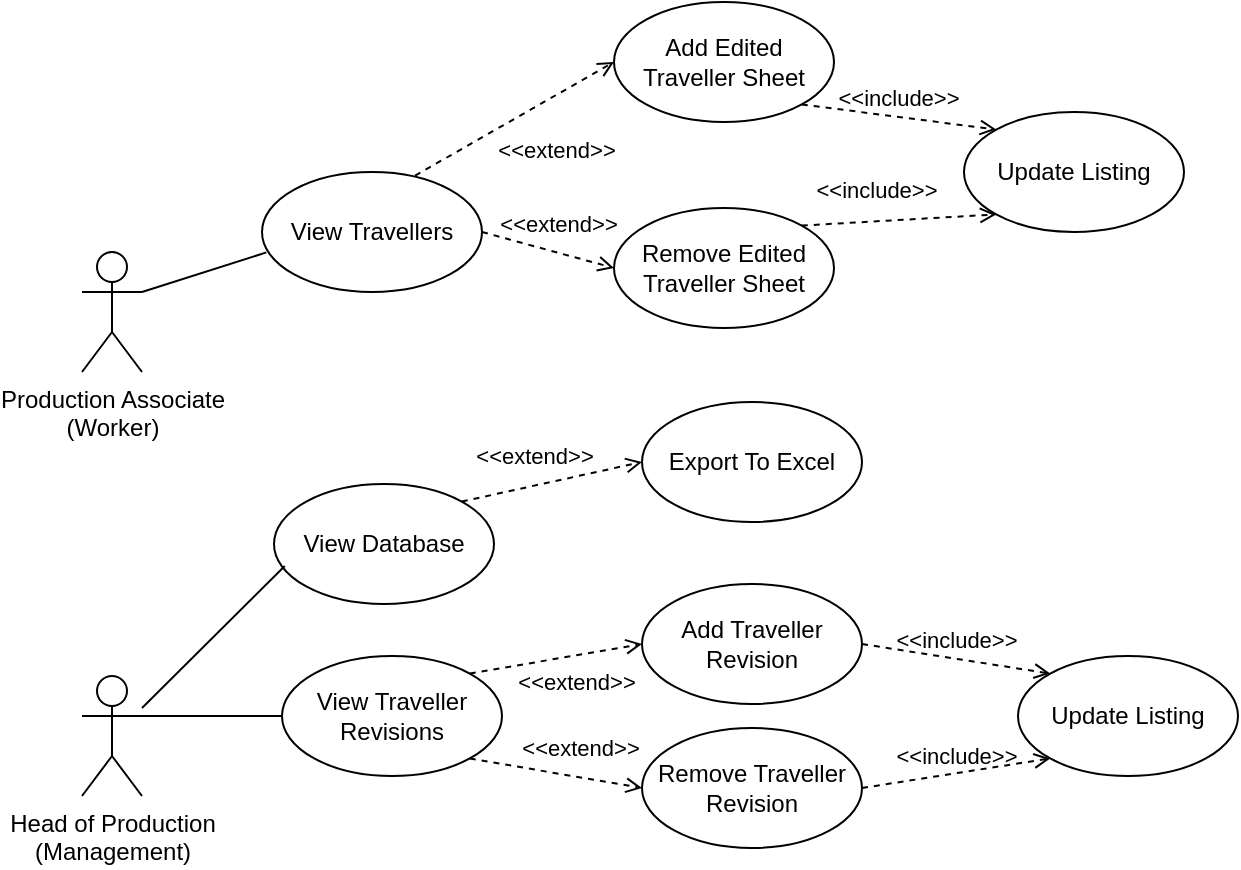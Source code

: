 <mxfile version="24.7.17">
  <diagram name="Page-1" id="FezRbKXWssPr9vuA7EPJ">
    <mxGraphModel dx="1877" dy="621" grid="0" gridSize="10" guides="1" tooltips="1" connect="1" arrows="1" fold="1" page="1" pageScale="1" pageWidth="827" pageHeight="1169" math="0" shadow="0">
      <root>
        <mxCell id="0" />
        <mxCell id="1" parent="0" />
        <mxCell id="qvUMem5sqrkyn1ycQyFO-1" value="Production Associate&lt;div&gt;(Worker)&lt;/div&gt;" style="shape=umlActor;verticalLabelPosition=bottom;verticalAlign=top;html=1;outlineConnect=0;" vertex="1" parent="1">
          <mxGeometry x="-770" y="208" width="30" height="60" as="geometry" />
        </mxCell>
        <mxCell id="qvUMem5sqrkyn1ycQyFO-2" value="Head of Production&lt;div&gt;(Management)&lt;/div&gt;" style="shape=umlActor;verticalLabelPosition=bottom;verticalAlign=top;html=1;outlineConnect=0;" vertex="1" parent="1">
          <mxGeometry x="-770" y="420" width="30" height="60" as="geometry" />
        </mxCell>
        <mxCell id="qvUMem5sqrkyn1ycQyFO-8" value="View Traveller Revisions" style="ellipse;whiteSpace=wrap;html=1;rotation=0;" vertex="1" parent="1">
          <mxGeometry x="-670" y="410" width="110" height="60" as="geometry" />
        </mxCell>
        <mxCell id="qvUMem5sqrkyn1ycQyFO-9" value="View Database" style="ellipse;whiteSpace=wrap;html=1;rotation=0;" vertex="1" parent="1">
          <mxGeometry x="-674" y="324" width="110" height="60" as="geometry" />
        </mxCell>
        <mxCell id="qvUMem5sqrkyn1ycQyFO-10" value="View Travellers" style="ellipse;whiteSpace=wrap;html=1;rotation=0;" vertex="1" parent="1">
          <mxGeometry x="-680" y="168" width="110" height="60" as="geometry" />
        </mxCell>
        <mxCell id="qvUMem5sqrkyn1ycQyFO-13" value="Add Edited Traveller Sheet" style="ellipse;whiteSpace=wrap;html=1;rotation=0;" vertex="1" parent="1">
          <mxGeometry x="-504" y="83" width="110" height="60" as="geometry" />
        </mxCell>
        <mxCell id="qvUMem5sqrkyn1ycQyFO-14" value="Remove Edited Traveller Sheet" style="ellipse;whiteSpace=wrap;html=1;rotation=0;" vertex="1" parent="1">
          <mxGeometry x="-504" y="186" width="110" height="60" as="geometry" />
        </mxCell>
        <mxCell id="qvUMem5sqrkyn1ycQyFO-15" value="&amp;lt;&amp;lt;extend&amp;gt;&amp;gt;" style="html=1;verticalAlign=bottom;labelBackgroundColor=none;endArrow=open;endFill=0;dashed=1;rounded=0;entryX=0;entryY=0.5;entryDx=0;entryDy=0;exitX=0.696;exitY=0.03;exitDx=0;exitDy=0;exitPerimeter=0;" edge="1" parent="1" source="qvUMem5sqrkyn1ycQyFO-10" target="qvUMem5sqrkyn1ycQyFO-13">
          <mxGeometry x="0.101" y="-32" width="160" relative="1" as="geometry">
            <mxPoint x="-705" y="138" as="sourcePoint" />
            <mxPoint x="-545" y="138" as="targetPoint" />
            <mxPoint as="offset" />
          </mxGeometry>
        </mxCell>
        <mxCell id="qvUMem5sqrkyn1ycQyFO-16" value="&amp;lt;&amp;lt;extend&amp;gt;&amp;gt;" style="html=1;verticalAlign=bottom;labelBackgroundColor=none;endArrow=open;endFill=0;dashed=1;rounded=0;entryX=0;entryY=0.5;entryDx=0;entryDy=0;exitX=1;exitY=0.5;exitDx=0;exitDy=0;" edge="1" parent="1" source="qvUMem5sqrkyn1ycQyFO-10" target="qvUMem5sqrkyn1ycQyFO-14">
          <mxGeometry x="0.11" y="5" width="160" relative="1" as="geometry">
            <mxPoint x="-790" y="88" as="sourcePoint" />
            <mxPoint x="-630" y="88" as="targetPoint" />
            <mxPoint as="offset" />
          </mxGeometry>
        </mxCell>
        <mxCell id="qvUMem5sqrkyn1ycQyFO-17" value="" style="endArrow=none;html=1;rounded=0;entryX=0.02;entryY=0.67;entryDx=0;entryDy=0;entryPerimeter=0;" edge="1" parent="1" target="qvUMem5sqrkyn1ycQyFO-10">
          <mxGeometry width="50" height="50" relative="1" as="geometry">
            <mxPoint x="-740" y="228" as="sourcePoint" />
            <mxPoint x="-680" y="218" as="targetPoint" />
          </mxGeometry>
        </mxCell>
        <mxCell id="qvUMem5sqrkyn1ycQyFO-18" value="" style="endArrow=none;html=1;rounded=0;entryX=0.049;entryY=0.683;entryDx=0;entryDy=0;entryPerimeter=0;" edge="1" parent="1" target="qvUMem5sqrkyn1ycQyFO-9">
          <mxGeometry width="50" height="50" relative="1" as="geometry">
            <mxPoint x="-740" y="436" as="sourcePoint" />
            <mxPoint x="-750" y="360" as="targetPoint" />
          </mxGeometry>
        </mxCell>
        <mxCell id="qvUMem5sqrkyn1ycQyFO-19" value="" style="endArrow=none;html=1;rounded=0;exitX=1;exitY=0.333;exitDx=0;exitDy=0;exitPerimeter=0;entryX=0;entryY=0.5;entryDx=0;entryDy=0;" edge="1" parent="1" source="qvUMem5sqrkyn1ycQyFO-2" target="qvUMem5sqrkyn1ycQyFO-8">
          <mxGeometry width="50" height="50" relative="1" as="geometry">
            <mxPoint x="-700" y="460" as="sourcePoint" />
            <mxPoint x="-690" y="440" as="targetPoint" />
          </mxGeometry>
        </mxCell>
        <mxCell id="qvUMem5sqrkyn1ycQyFO-22" value="Update Listing" style="ellipse;whiteSpace=wrap;html=1;rotation=0;" vertex="1" parent="1">
          <mxGeometry x="-329" y="138" width="110" height="60" as="geometry" />
        </mxCell>
        <mxCell id="qvUMem5sqrkyn1ycQyFO-23" value="&amp;lt;&amp;lt;include&amp;gt;&amp;gt;" style="html=1;verticalAlign=bottom;labelBackgroundColor=none;endArrow=open;endFill=0;dashed=1;rounded=0;exitX=1;exitY=1;exitDx=0;exitDy=0;entryX=0;entryY=0;entryDx=0;entryDy=0;" edge="1" parent="1" source="qvUMem5sqrkyn1ycQyFO-13" target="qvUMem5sqrkyn1ycQyFO-22">
          <mxGeometry width="160" relative="1" as="geometry">
            <mxPoint x="-516" y="10" as="sourcePoint" />
            <mxPoint x="-356" y="10" as="targetPoint" />
          </mxGeometry>
        </mxCell>
        <mxCell id="qvUMem5sqrkyn1ycQyFO-24" value="&amp;lt;&amp;lt;include&amp;gt;&amp;gt;" style="html=1;verticalAlign=bottom;labelBackgroundColor=none;endArrow=open;endFill=0;dashed=1;rounded=0;exitX=1;exitY=0;exitDx=0;exitDy=0;entryX=0;entryY=1;entryDx=0;entryDy=0;" edge="1" parent="1" source="qvUMem5sqrkyn1ycQyFO-14" target="qvUMem5sqrkyn1ycQyFO-22">
          <mxGeometry x="-0.221" y="7" width="160" relative="1" as="geometry">
            <mxPoint x="-340" y="118" as="sourcePoint" />
            <mxPoint x="-222" y="119" as="targetPoint" />
            <mxPoint as="offset" />
          </mxGeometry>
        </mxCell>
        <mxCell id="qvUMem5sqrkyn1ycQyFO-25" value="Export To Excel" style="ellipse;whiteSpace=wrap;html=1;rotation=0;" vertex="1" parent="1">
          <mxGeometry x="-490" y="283" width="110" height="60" as="geometry" />
        </mxCell>
        <mxCell id="qvUMem5sqrkyn1ycQyFO-26" value="Add Traveller Revision" style="ellipse;whiteSpace=wrap;html=1;rotation=0;" vertex="1" parent="1">
          <mxGeometry x="-490" y="374" width="110" height="60" as="geometry" />
        </mxCell>
        <mxCell id="qvUMem5sqrkyn1ycQyFO-27" value="Remove Traveller Revision" style="ellipse;whiteSpace=wrap;html=1;rotation=0;" vertex="1" parent="1">
          <mxGeometry x="-490" y="446" width="110" height="60" as="geometry" />
        </mxCell>
        <mxCell id="qvUMem5sqrkyn1ycQyFO-28" value="&amp;lt;&amp;lt;extend&amp;gt;&amp;gt;" style="html=1;verticalAlign=bottom;labelBackgroundColor=none;endArrow=open;endFill=0;dashed=1;rounded=0;entryX=0;entryY=0.5;entryDx=0;entryDy=0;exitX=1;exitY=0;exitDx=0;exitDy=0;" edge="1" parent="1" source="qvUMem5sqrkyn1ycQyFO-9" target="qvUMem5sqrkyn1ycQyFO-25">
          <mxGeometry x="-0.171" y="6" width="160" relative="1" as="geometry">
            <mxPoint x="-727" y="249" as="sourcePoint" />
            <mxPoint x="-567" y="249" as="targetPoint" />
            <mxPoint as="offset" />
          </mxGeometry>
        </mxCell>
        <mxCell id="qvUMem5sqrkyn1ycQyFO-31" value="&amp;lt;&amp;lt;extend&amp;gt;&amp;gt;" style="html=1;verticalAlign=bottom;labelBackgroundColor=none;endArrow=open;endFill=0;dashed=1;rounded=0;exitX=1;exitY=0;exitDx=0;exitDy=0;entryX=0;entryY=0.5;entryDx=0;entryDy=0;" edge="1" parent="1" source="qvUMem5sqrkyn1ycQyFO-8" target="qvUMem5sqrkyn1ycQyFO-26">
          <mxGeometry x="0.147" y="-22" width="160" relative="1" as="geometry">
            <mxPoint x="-510" y="366" as="sourcePoint" />
            <mxPoint x="-350" y="366" as="targetPoint" />
            <mxPoint as="offset" />
          </mxGeometry>
        </mxCell>
        <mxCell id="qvUMem5sqrkyn1ycQyFO-32" value="&amp;lt;&amp;lt;extend&amp;gt;&amp;gt;" style="html=1;verticalAlign=bottom;labelBackgroundColor=none;endArrow=open;endFill=0;dashed=1;rounded=0;exitX=1;exitY=1;exitDx=0;exitDy=0;entryX=0;entryY=0.5;entryDx=0;entryDy=0;" edge="1" parent="1" source="qvUMem5sqrkyn1ycQyFO-8" target="qvUMem5sqrkyn1ycQyFO-27">
          <mxGeometry x="0.258" y="6" width="160" relative="1" as="geometry">
            <mxPoint x="-233" y="419" as="sourcePoint" />
            <mxPoint x="-73" y="419" as="targetPoint" />
            <mxPoint as="offset" />
          </mxGeometry>
        </mxCell>
        <mxCell id="qvUMem5sqrkyn1ycQyFO-33" value="Update Listing" style="ellipse;whiteSpace=wrap;html=1;rotation=0;" vertex="1" parent="1">
          <mxGeometry x="-302" y="410" width="110" height="60" as="geometry" />
        </mxCell>
        <mxCell id="qvUMem5sqrkyn1ycQyFO-34" value="&amp;lt;&amp;lt;include&amp;gt;&amp;gt;" style="html=1;verticalAlign=bottom;labelBackgroundColor=none;endArrow=open;endFill=0;dashed=1;rounded=0;exitX=1;exitY=0.5;exitDx=0;exitDy=0;entryX=0;entryY=0;entryDx=0;entryDy=0;" edge="1" parent="1" source="qvUMem5sqrkyn1ycQyFO-26" target="qvUMem5sqrkyn1ycQyFO-33">
          <mxGeometry width="160" relative="1" as="geometry">
            <mxPoint x="-388" y="337" as="sourcePoint" />
            <mxPoint x="-228" y="337" as="targetPoint" />
          </mxGeometry>
        </mxCell>
        <mxCell id="qvUMem5sqrkyn1ycQyFO-35" value="&amp;lt;&amp;lt;include&amp;gt;&amp;gt;" style="html=1;verticalAlign=bottom;labelBackgroundColor=none;endArrow=open;endFill=0;dashed=1;rounded=0;exitX=1;exitY=0.5;exitDx=0;exitDy=0;entryX=0;entryY=1;entryDx=0;entryDy=0;" edge="1" parent="1" source="qvUMem5sqrkyn1ycQyFO-27" target="qvUMem5sqrkyn1ycQyFO-33">
          <mxGeometry width="160" relative="1" as="geometry">
            <mxPoint x="-307" y="485" as="sourcePoint" />
            <mxPoint x="-147" y="485" as="targetPoint" />
          </mxGeometry>
        </mxCell>
      </root>
    </mxGraphModel>
  </diagram>
</mxfile>
